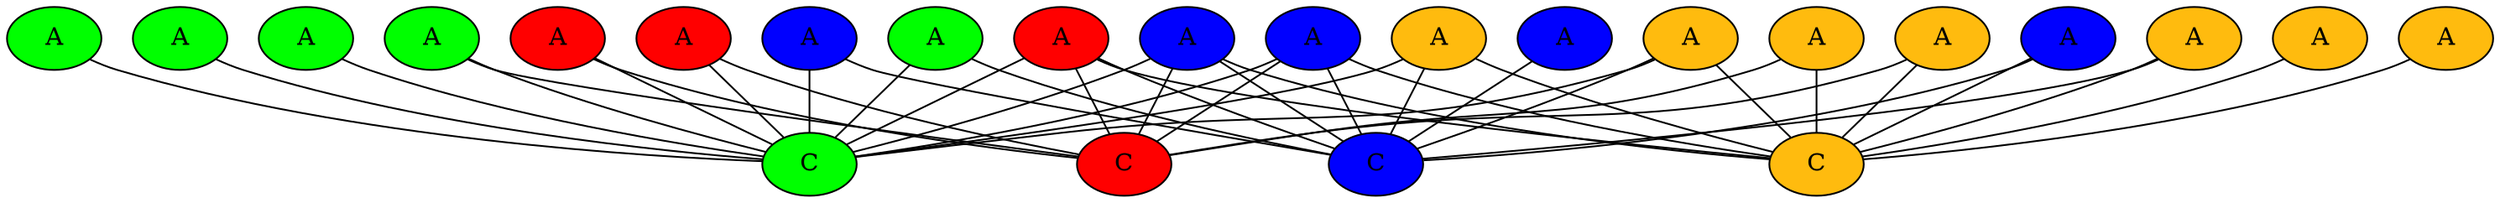graph G {
4[fillcolor="#FF0000",style=filled pos="0,0!" label="A"];
5[fillcolor="#ffbb0e",style=filled pos="0,1!" label="A"];
6[fillcolor="#0000FF",style=filled pos="0,2!" label="A"];
7[fillcolor="#00FF00",style=filled pos="0,3!" label="A"];
8[fillcolor="#0000FF",style=filled pos="0,4!" label="A"];
9[fillcolor="#ffbb0e",style=filled pos="0,5!" label="A"];
10[fillcolor="#00FF00",style=filled pos="0,6!" label="A"];
11[fillcolor="#FF0000",style=filled pos="0,7!" label="A"];
12[fillcolor="#00FF00",style=filled pos="0,8!" label="A"];
13[fillcolor="#ffbb0e",style=filled pos="0,9!" label="A"];
14[fillcolor="#0000FF",style=filled pos="0,10!" label="A"];
15[fillcolor="#FF0000",style=filled pos="0,11!" label="A"];
16[fillcolor="#0000FF",style=filled pos="0,12!" label="A"];
17[fillcolor="#ffbb0e",style=filled pos="0,13!" label="A"];
18[fillcolor="#00FF00",style=filled pos="0,14!" label="A"];
19[fillcolor="#ffbb0e",style=filled pos="0,15!" label="A"];
20[fillcolor="#0000FF",style=filled pos="0,16!" label="A"];
21[fillcolor="#ffbb0e",style=filled pos="0,17!" label="A"];
22[fillcolor="#00FF00",style=filled pos="0,18!" label="A"];
23[fillcolor="#ffbb0e",style=filled pos="0,19!" label="A"];
0[fillcolor="#FF0000",style=filled pos="5,0!" label="C"];
1[fillcolor="#00FF00",style=filled pos="5,1!" label="C"];
2[fillcolor="#0000FF",style=filled pos="5,2!" label="C"];
3[fillcolor="#ffbb0e",style=filled pos="5,3!" label="C"];
4--1;
5--2;
6--1;
7--2;
8--2;
9--3;
10--1;
11--1;
12--0;
13--3;
14--3;
15--0;
16--3;
17--3;
18--1;
19--1;
20--1;
21--3;
22--1;
23--1;
12--1;
20--2;
14--0;
16--2;
6--2;
4--0;
23--2;
14--1;
15--3;
11--0;
6--0;
15--2;
7--1;
5--3;
23--3;
17--0;
13--0;
6--3;
15--1;
14--2;
19--3;
19--2;
}